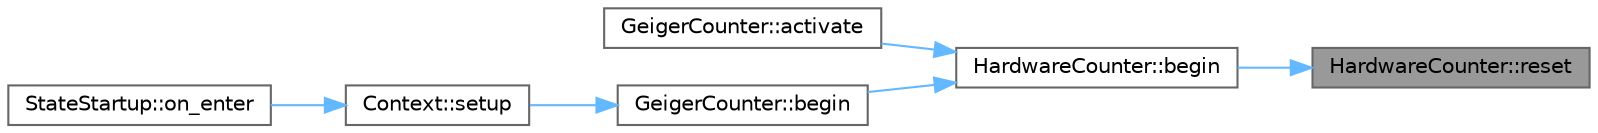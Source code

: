 digraph "HardwareCounter::reset"
{
 // LATEX_PDF_SIZE
  bgcolor="transparent";
  edge [fontname=Helvetica,fontsize=10,labelfontname=Helvetica,labelfontsize=10];
  node [fontname=Helvetica,fontsize=10,shape=box,height=0.2,width=0.4];
  rankdir="RL";
  Node1 [id="Node000001",label="HardwareCounter::reset",height=0.2,width=0.4,color="gray40", fillcolor="grey60", style="filled", fontcolor="black",tooltip=" "];
  Node1 -> Node2 [id="edge6_Node000001_Node000002",dir="back",color="steelblue1",style="solid",tooltip=" "];
  Node2 [id="Node000002",label="HardwareCounter::begin",height=0.2,width=0.4,color="grey40", fillcolor="white", style="filled",URL="$class_hardware_counter.html#a8fea25ffc725082777e559bca13f5db7",tooltip=" "];
  Node2 -> Node3 [id="edge7_Node000002_Node000003",dir="back",color="steelblue1",style="solid",tooltip=" "];
  Node3 [id="Node000003",label="GeigerCounter::activate",height=0.2,width=0.4,color="grey40", fillcolor="white", style="filled",URL="$class_geiger_counter.html#a20619a3dcabbac2b7595322d283ccb72",tooltip=" "];
  Node2 -> Node4 [id="edge8_Node000002_Node000004",dir="back",color="steelblue1",style="solid",tooltip=" "];
  Node4 [id="Node000004",label="GeigerCounter::begin",height=0.2,width=0.4,color="grey40", fillcolor="white", style="filled",URL="$class_geiger_counter.html#a828539acf44e719d73716ff545bce51b",tooltip=" "];
  Node4 -> Node5 [id="edge9_Node000004_Node000005",dir="back",color="steelblue1",style="solid",tooltip=" "];
  Node5 [id="Node000005",label="Context::setup",height=0.2,width=0.4,color="grey40", fillcolor="white", style="filled",URL="$class_context.html#ad6ab2ba0b337de2f0ff6ae764a4ee18a",tooltip=" "];
  Node5 -> Node6 [id="edge10_Node000005_Node000006",dir="back",color="steelblue1",style="solid",tooltip=" "];
  Node6 [id="Node000006",label="StateStartup::on_enter",height=0.2,width=0.4,color="grey40", fillcolor="white", style="filled",URL="$class_state_startup.html#aa18d08fdc8b18a4b9711a10075d992f8",tooltip=" "];
}
